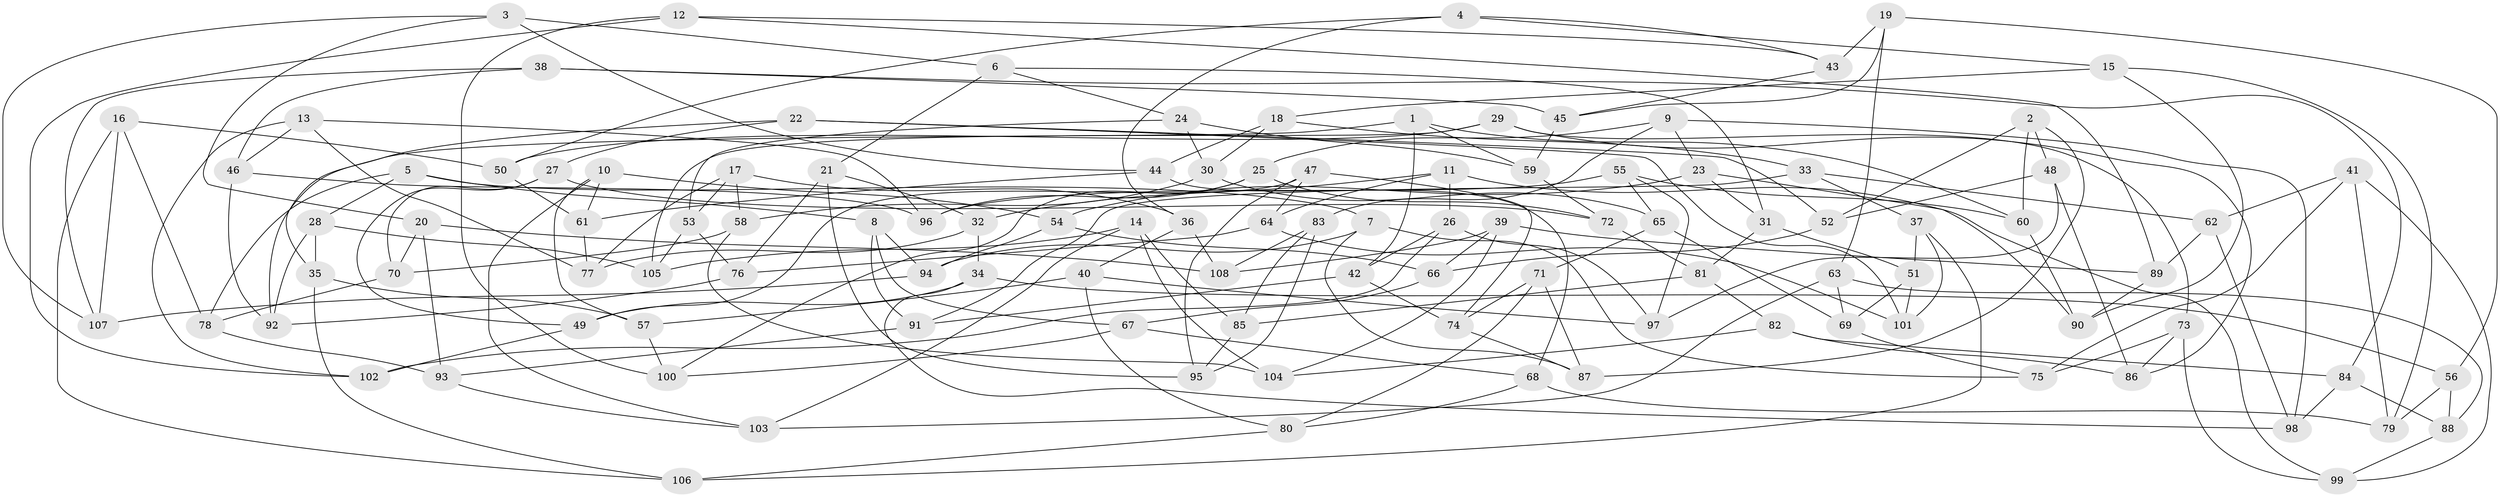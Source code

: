 // Generated by graph-tools (version 1.1) at 2025/59/03/09/25 04:59:09]
// undirected, 108 vertices, 216 edges
graph export_dot {
graph [start="1"]
  node [color=gray90,style=filled];
  1;
  2;
  3;
  4;
  5;
  6;
  7;
  8;
  9;
  10;
  11;
  12;
  13;
  14;
  15;
  16;
  17;
  18;
  19;
  20;
  21;
  22;
  23;
  24;
  25;
  26;
  27;
  28;
  29;
  30;
  31;
  32;
  33;
  34;
  35;
  36;
  37;
  38;
  39;
  40;
  41;
  42;
  43;
  44;
  45;
  46;
  47;
  48;
  49;
  50;
  51;
  52;
  53;
  54;
  55;
  56;
  57;
  58;
  59;
  60;
  61;
  62;
  63;
  64;
  65;
  66;
  67;
  68;
  69;
  70;
  71;
  72;
  73;
  74;
  75;
  76;
  77;
  78;
  79;
  80;
  81;
  82;
  83;
  84;
  85;
  86;
  87;
  88;
  89;
  90;
  91;
  92;
  93;
  94;
  95;
  96;
  97;
  98;
  99;
  100;
  101;
  102;
  103;
  104;
  105;
  106;
  107;
  108;
  1 -- 60;
  1 -- 42;
  1 -- 59;
  1 -- 92;
  2 -- 48;
  2 -- 52;
  2 -- 87;
  2 -- 60;
  3 -- 6;
  3 -- 44;
  3 -- 107;
  3 -- 20;
  4 -- 15;
  4 -- 36;
  4 -- 50;
  4 -- 43;
  5 -- 7;
  5 -- 28;
  5 -- 8;
  5 -- 78;
  6 -- 21;
  6 -- 31;
  6 -- 24;
  7 -- 87;
  7 -- 94;
  7 -- 75;
  8 -- 94;
  8 -- 67;
  8 -- 91;
  9 -- 25;
  9 -- 23;
  9 -- 83;
  9 -- 98;
  10 -- 57;
  10 -- 103;
  10 -- 61;
  10 -- 54;
  11 -- 64;
  11 -- 32;
  11 -- 99;
  11 -- 26;
  12 -- 102;
  12 -- 43;
  12 -- 100;
  12 -- 89;
  13 -- 77;
  13 -- 102;
  13 -- 46;
  13 -- 96;
  14 -- 105;
  14 -- 85;
  14 -- 103;
  14 -- 104;
  15 -- 18;
  15 -- 90;
  15 -- 79;
  16 -- 50;
  16 -- 107;
  16 -- 78;
  16 -- 106;
  17 -- 77;
  17 -- 53;
  17 -- 36;
  17 -- 58;
  18 -- 33;
  18 -- 44;
  18 -- 30;
  19 -- 45;
  19 -- 43;
  19 -- 56;
  19 -- 63;
  20 -- 93;
  20 -- 70;
  20 -- 108;
  21 -- 32;
  21 -- 76;
  21 -- 95;
  22 -- 52;
  22 -- 101;
  22 -- 27;
  22 -- 35;
  23 -- 90;
  23 -- 54;
  23 -- 31;
  24 -- 53;
  24 -- 30;
  24 -- 59;
  25 -- 96;
  25 -- 72;
  25 -- 100;
  26 -- 42;
  26 -- 102;
  26 -- 97;
  27 -- 70;
  27 -- 72;
  27 -- 49;
  28 -- 92;
  28 -- 35;
  28 -- 105;
  29 -- 86;
  29 -- 73;
  29 -- 50;
  29 -- 105;
  30 -- 65;
  30 -- 58;
  31 -- 51;
  31 -- 81;
  32 -- 77;
  32 -- 34;
  33 -- 62;
  33 -- 37;
  33 -- 91;
  34 -- 98;
  34 -- 56;
  34 -- 49;
  35 -- 57;
  35 -- 106;
  36 -- 40;
  36 -- 108;
  37 -- 51;
  37 -- 101;
  37 -- 106;
  38 -- 84;
  38 -- 46;
  38 -- 45;
  38 -- 107;
  39 -- 66;
  39 -- 104;
  39 -- 108;
  39 -- 89;
  40 -- 80;
  40 -- 97;
  40 -- 57;
  41 -- 75;
  41 -- 62;
  41 -- 99;
  41 -- 79;
  42 -- 91;
  42 -- 74;
  43 -- 45;
  44 -- 68;
  44 -- 61;
  45 -- 59;
  46 -- 96;
  46 -- 92;
  47 -- 49;
  47 -- 64;
  47 -- 95;
  47 -- 74;
  48 -- 97;
  48 -- 86;
  48 -- 52;
  49 -- 102;
  50 -- 61;
  51 -- 101;
  51 -- 69;
  52 -- 66;
  53 -- 76;
  53 -- 105;
  54 -- 66;
  54 -- 94;
  55 -- 97;
  55 -- 60;
  55 -- 65;
  55 -- 96;
  56 -- 79;
  56 -- 88;
  57 -- 100;
  58 -- 104;
  58 -- 70;
  59 -- 72;
  60 -- 90;
  61 -- 77;
  62 -- 98;
  62 -- 89;
  63 -- 103;
  63 -- 88;
  63 -- 69;
  64 -- 76;
  64 -- 101;
  65 -- 69;
  65 -- 71;
  66 -- 67;
  67 -- 100;
  67 -- 68;
  68 -- 79;
  68 -- 80;
  69 -- 75;
  70 -- 78;
  71 -- 74;
  71 -- 80;
  71 -- 87;
  72 -- 81;
  73 -- 75;
  73 -- 86;
  73 -- 99;
  74 -- 87;
  76 -- 92;
  78 -- 93;
  80 -- 106;
  81 -- 85;
  81 -- 82;
  82 -- 86;
  82 -- 84;
  82 -- 104;
  83 -- 85;
  83 -- 95;
  83 -- 108;
  84 -- 88;
  84 -- 98;
  85 -- 95;
  88 -- 99;
  89 -- 90;
  91 -- 93;
  93 -- 103;
  94 -- 107;
}
